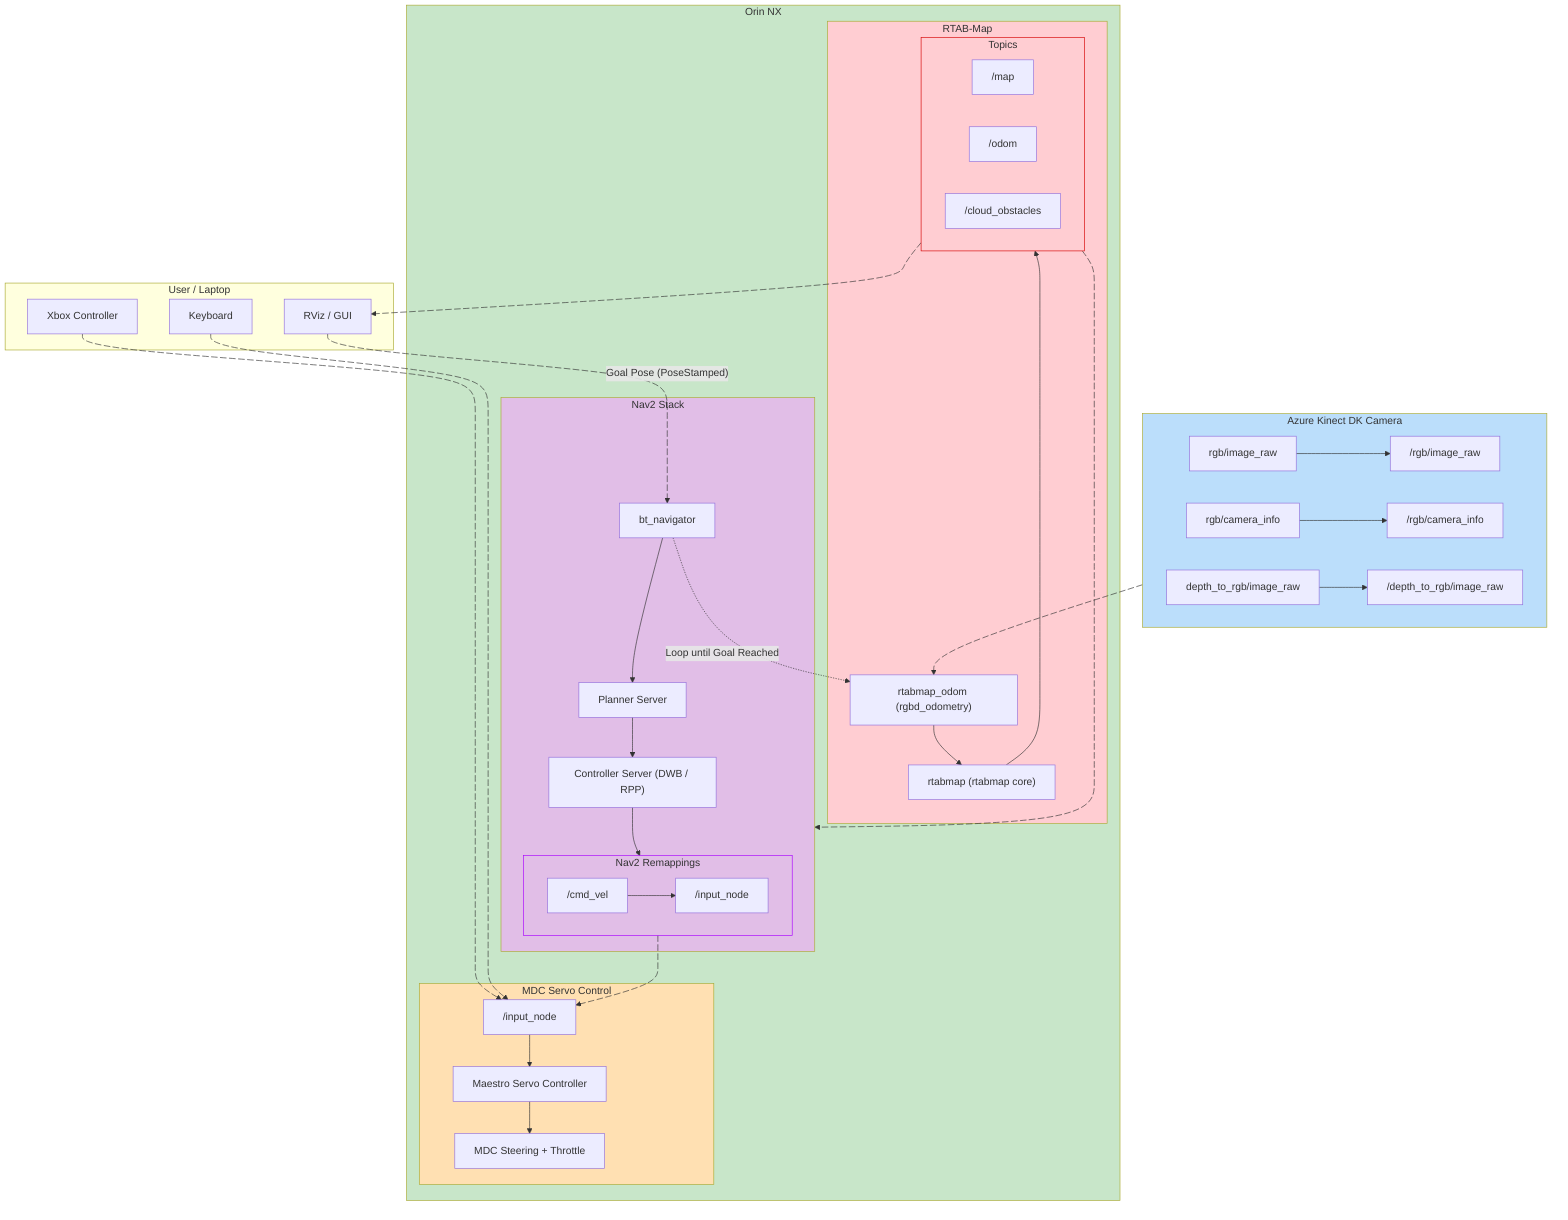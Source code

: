 ---
config:
  layout: dagre
---
flowchart TD
 subgraph U["User / Laptop"]
        UA["RViz / GUI"]
        UB["Xbox Controller"]
        UC["Keyboard"]
  end
 subgraph O1["Azure Kinect DK Camera"]
        O1A["rgb/image_raw"]
        O1A2["/rgb/image_raw"]
        O1B["rgb/camera_info"]
        O1B2["/rgb/camera_info"]
        O1C["depth_to_rgb/image_raw"]
        O1C2["/depth_to_rgb/image_raw"]
  end
 subgraph O2["RTAB-Map"]
        O2A["rtabmap_odom (rgbd_odometry)"]
        O2B["rtabmap (rtabmap core)"]
        O5["Topics"]
  end
 subgraph O5["Topics"]
        O5A["/map"]
        O5B["/odom"]
        O5C["/cloud_obstacles"]
  end
 subgraph O3D["Nav2 Remappings"]
        O3D1["/cmd_vel"]
        O3D2["/input_node"]
  end
 subgraph O3["Nav2 Stack"]
        O3A["bt_navigator"]
        O3B["Planner Server"]
        O3C["Controller Server (DWB / RPP)"]
        O3D
  end
 subgraph O4["MDC Servo Control"]
        O4A["/input_node"]
        O4B["Maestro Servo Controller"]
        O4C["MDC Steering + Throttle"]
  end
 subgraph O["Orin NX"]
        O2
        O3
        O4
  end
    O1A --> O1A2
    O1B --> O1B2
    O1C --> O1C2
    UA L_UA_O3A_0@-. Goal Pose (PoseStamped) .-> O3A
    O3A --> O3B
    O3B --> O3C
    O3C --> O3D
    O3D1 --> O3D2
    O1 L_O1B2_O2A_0@--> O2A
    O2A --> O2B
    O2B --> O5
    O3D L_O3D_O4A_0@-.-> O4A
    O4A --> O4B
    O4B --> O4C
    O3A -. Loop until Goal Reached .-> O2A
    UB L_UB_O4_0@-.-> O4A
    UC L_UC_O4_0@-.-> O4A
    O5 L_O5_UA_0@--> UA & O3
    style O5 fill:#FFCDD2,stroke:#D50000
    style O3D stroke:#AA00FF,fill:#E1BEE7
    style O2 fill:#FFCDD2
    style O3 fill:#E1BEE7
    style O4 fill:#FFE0B2
    style O1 fill:#BBDEFB
    style O fill:#C8E6C9
    L_UA_O3A_0@{ animation: fast } 
    L_O1B2_O2A_0@{ animation: fast } 
    L_O3D_O4A_0@{ animation: fast } 
    L_UB_O4_0@{ animation: fast } 
    L_UC_O4_0@{ animation: fast } 
    L_O5_UA_0@{ animation: fast } 
    L_O5_O3_0@{ animation: fast }